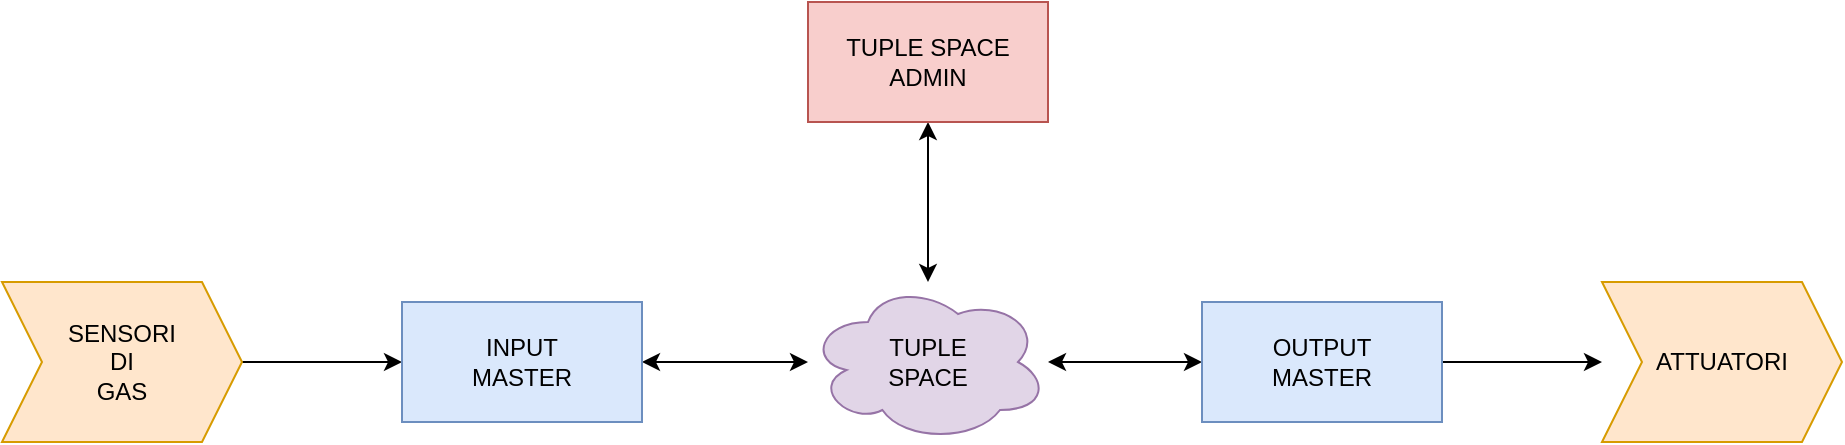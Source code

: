 <mxfile version="12.4.2" type="device" pages="1"><diagram id="kPvanN8imhNJBSY3ikYo" name="Pagina-1"><mxGraphModel dx="1679" dy="494" grid="1" gridSize="10" guides="1" tooltips="1" connect="1" arrows="1" fold="1" page="1" pageScale="1" pageWidth="827" pageHeight="1169" math="0" shadow="0"><root><mxCell id="0"/><mxCell id="1" parent="0"/><mxCell id="BRx1WlKKHz76T9P6J_RG-3" value="" style="edgeStyle=orthogonalEdgeStyle;rounded=0;orthogonalLoop=1;jettySize=auto;html=1;entryX=1;entryY=0.5;entryDx=0;entryDy=0;startArrow=classic;startFill=1;" parent="1" source="BRx1WlKKHz76T9P6J_RG-1" target="BRx1WlKKHz76T9P6J_RG-4" edge="1"><mxGeometry relative="1" as="geometry"><mxPoint x="273" y="240" as="targetPoint"/></mxGeometry></mxCell><mxCell id="BRx1WlKKHz76T9P6J_RG-6" value="" style="edgeStyle=orthogonalEdgeStyle;rounded=0;orthogonalLoop=1;jettySize=auto;html=1;entryX=0;entryY=0.5;entryDx=0;entryDy=0;startArrow=classic;startFill=1;" parent="1" source="BRx1WlKKHz76T9P6J_RG-1" target="BRx1WlKKHz76T9P6J_RG-10" edge="1"><mxGeometry relative="1" as="geometry"><mxPoint x="553" y="240" as="targetPoint"/></mxGeometry></mxCell><mxCell id="BRx1WlKKHz76T9P6J_RG-8" value="" style="edgeStyle=orthogonalEdgeStyle;rounded=0;orthogonalLoop=1;jettySize=auto;html=1;entryX=0.5;entryY=1;entryDx=0;entryDy=0;startArrow=classic;startFill=1;" parent="1" source="BRx1WlKKHz76T9P6J_RG-1" target="BRx1WlKKHz76T9P6J_RG-9" edge="1"><mxGeometry relative="1" as="geometry"><mxPoint x="413" y="120" as="targetPoint"/></mxGeometry></mxCell><mxCell id="BRx1WlKKHz76T9P6J_RG-1" value="TUPLE&lt;br&gt;SPACE" style="ellipse;shape=cloud;whiteSpace=wrap;html=1;fillColor=#e1d5e7;strokeColor=#9673a6;" parent="1" vertex="1"><mxGeometry x="353" y="200" width="120" height="80" as="geometry"/></mxCell><mxCell id="BRx1WlKKHz76T9P6J_RG-14" value="" style="edgeStyle=orthogonalEdgeStyle;rounded=0;orthogonalLoop=1;jettySize=auto;html=1;startArrow=classic;startFill=1;endArrow=none;endFill=0;" parent="1" source="BRx1WlKKHz76T9P6J_RG-4" edge="1"><mxGeometry relative="1" as="geometry"><mxPoint x="70" y="240" as="targetPoint"/></mxGeometry></mxCell><mxCell id="BRx1WlKKHz76T9P6J_RG-4" value="INPUT&lt;br&gt;MASTER" style="rounded=0;whiteSpace=wrap;html=1;fillColor=#dae8fc;strokeColor=#6c8ebf;" parent="1" vertex="1"><mxGeometry x="150" y="210" width="120" height="60" as="geometry"/></mxCell><mxCell id="BRx1WlKKHz76T9P6J_RG-9" value="TUPLE SPACE&lt;br&gt;ADMIN" style="rounded=0;whiteSpace=wrap;html=1;fillColor=#f8cecc;strokeColor=#b85450;" parent="1" vertex="1"><mxGeometry x="353" y="60" width="120" height="60" as="geometry"/></mxCell><mxCell id="BRx1WlKKHz76T9P6J_RG-16" value="" style="edgeStyle=orthogonalEdgeStyle;rounded=0;orthogonalLoop=1;jettySize=auto;html=1;startArrow=none;startFill=0;endArrow=classic;endFill=1;" parent="1" source="BRx1WlKKHz76T9P6J_RG-10" edge="1"><mxGeometry relative="1" as="geometry"><mxPoint x="750" y="240" as="targetPoint"/></mxGeometry></mxCell><mxCell id="BRx1WlKKHz76T9P6J_RG-10" value="OUTPUT&lt;br&gt;MASTER" style="rounded=0;whiteSpace=wrap;html=1;fillColor=#dae8fc;strokeColor=#6c8ebf;" parent="1" vertex="1"><mxGeometry x="550" y="210" width="120" height="60" as="geometry"/></mxCell><mxCell id="BRx1WlKKHz76T9P6J_RG-12" value="SENSORI&lt;br&gt;DI&lt;br&gt;GAS" style="shape=step;perimeter=stepPerimeter;whiteSpace=wrap;html=1;fixedSize=1;direction=east;fillColor=#ffe6cc;strokeColor=#d79b00;" parent="1" vertex="1"><mxGeometry x="-50" y="200" width="120" height="80" as="geometry"/></mxCell><mxCell id="BRx1WlKKHz76T9P6J_RG-17" value="ATTUATORI" style="shape=step;perimeter=stepPerimeter;whiteSpace=wrap;html=1;fixedSize=1;fillColor=#ffe6cc;strokeColor=#d79b00;" parent="1" vertex="1"><mxGeometry x="750" y="200" width="120" height="80" as="geometry"/></mxCell></root></mxGraphModel></diagram></mxfile>